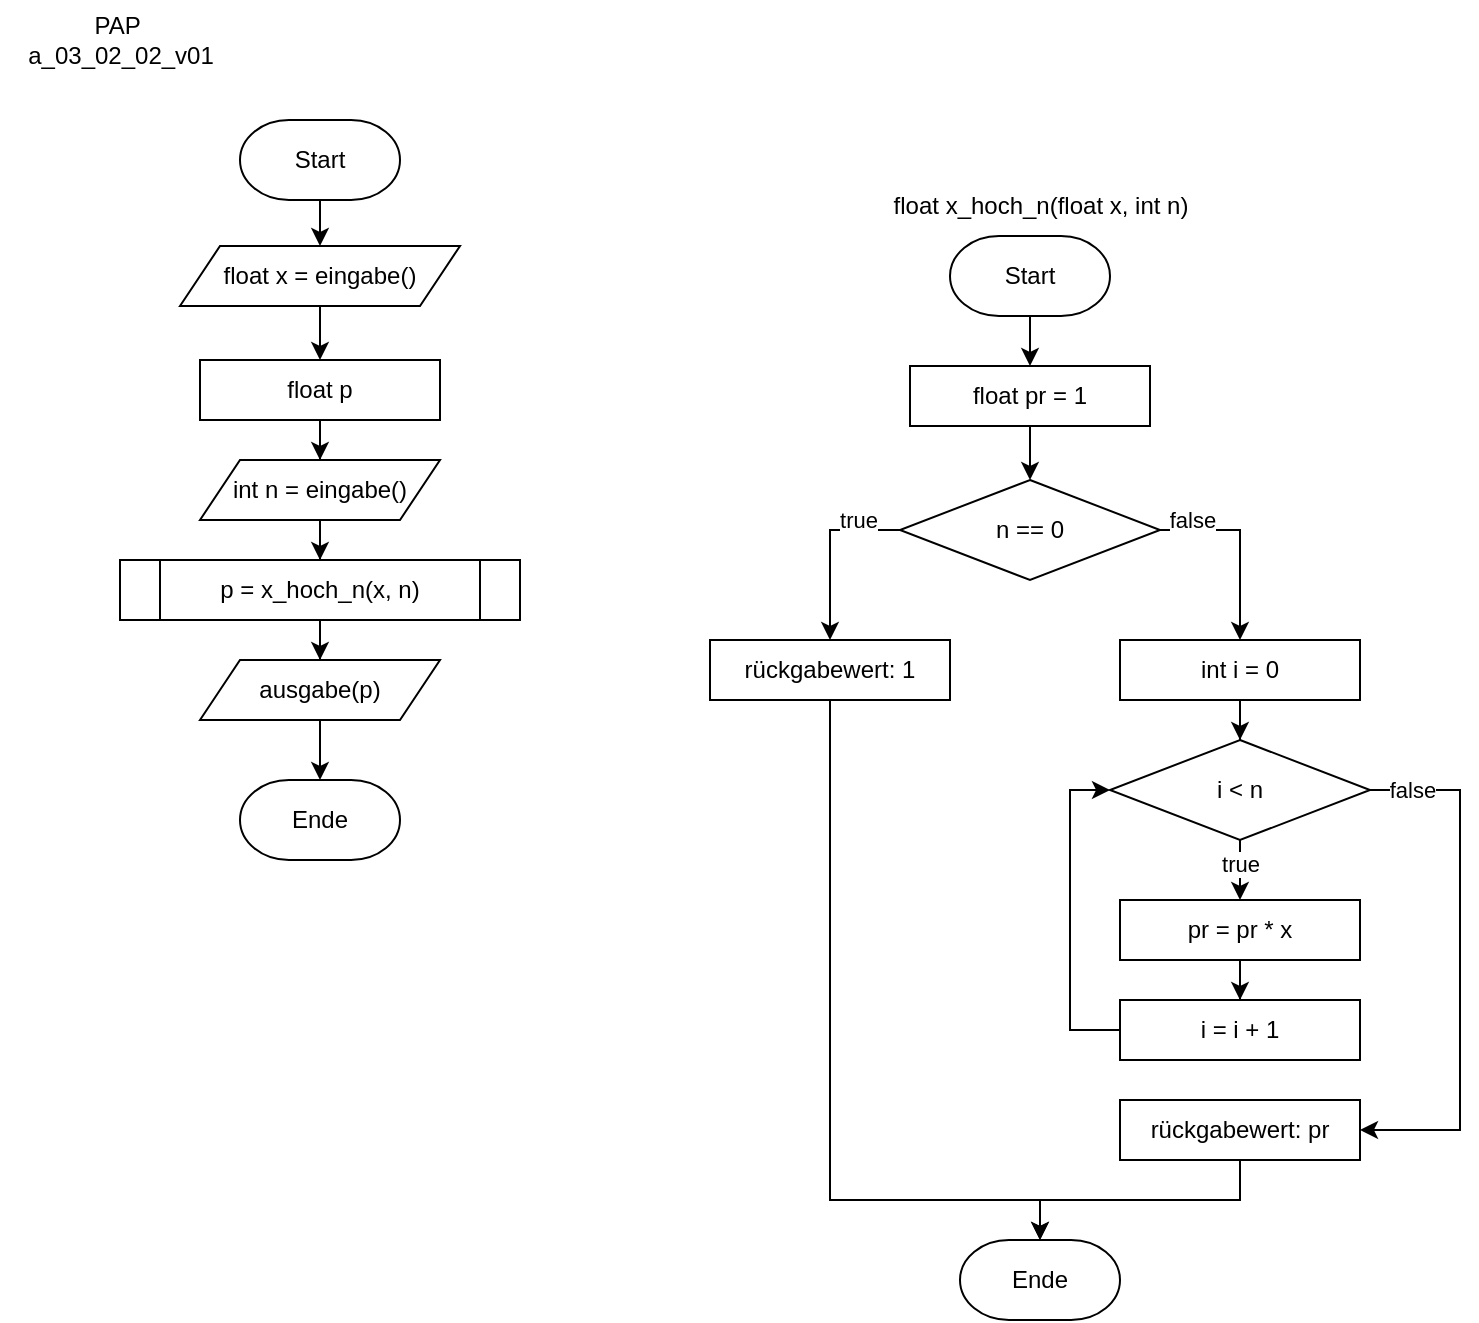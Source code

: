 <mxfile version="22.1.2" type="device">
  <diagram name="Seite-1" id="dNBin5iYQk4Njgd1JO3X">
    <mxGraphModel dx="1434" dy="706" grid="1" gridSize="10" guides="1" tooltips="1" connect="1" arrows="1" fold="1" page="1" pageScale="1" pageWidth="827" pageHeight="1169" math="0" shadow="0">
      <root>
        <mxCell id="0" />
        <mxCell id="1" parent="0" />
        <mxCell id="8iY3AJ5UlsdAn73YOCQo-1" value="PAP&amp;nbsp;&lt;br&gt;a_03_02_02_v01" style="text;html=1;align=center;verticalAlign=middle;resizable=0;points=[];autosize=1;strokeColor=none;fillColor=none;" vertex="1" parent="1">
          <mxGeometry y="10" width="120" height="40" as="geometry" />
        </mxCell>
        <mxCell id="8iY3AJ5UlsdAn73YOCQo-33" style="edgeStyle=orthogonalEdgeStyle;rounded=0;orthogonalLoop=1;jettySize=auto;html=1;entryX=0.5;entryY=0;entryDx=0;entryDy=0;" edge="1" parent="1" source="8iY3AJ5UlsdAn73YOCQo-2" target="8iY3AJ5UlsdAn73YOCQo-5">
          <mxGeometry relative="1" as="geometry" />
        </mxCell>
        <mxCell id="8iY3AJ5UlsdAn73YOCQo-2" value="Start" style="strokeWidth=1;html=1;shape=mxgraph.flowchart.terminator;whiteSpace=wrap;" vertex="1" parent="1">
          <mxGeometry x="120" y="70" width="80" height="40" as="geometry" />
        </mxCell>
        <mxCell id="8iY3AJ5UlsdAn73YOCQo-3" value="Ende" style="strokeWidth=1;html=1;shape=mxgraph.flowchart.terminator;whiteSpace=wrap;" vertex="1" parent="1">
          <mxGeometry x="120" y="400" width="80" height="40" as="geometry" />
        </mxCell>
        <mxCell id="8iY3AJ5UlsdAn73YOCQo-40" style="edgeStyle=orthogonalEdgeStyle;rounded=0;orthogonalLoop=1;jettySize=auto;html=1;entryX=0.5;entryY=0;entryDx=0;entryDy=0;" edge="1" parent="1" source="8iY3AJ5UlsdAn73YOCQo-5" target="8iY3AJ5UlsdAn73YOCQo-37">
          <mxGeometry relative="1" as="geometry" />
        </mxCell>
        <mxCell id="8iY3AJ5UlsdAn73YOCQo-5" value="float x = eingabe()" style="shape=parallelogram;perimeter=parallelogramPerimeter;whiteSpace=wrap;html=1;fixedSize=1;" vertex="1" parent="1">
          <mxGeometry x="90" y="133" width="140" height="30" as="geometry" />
        </mxCell>
        <mxCell id="8iY3AJ5UlsdAn73YOCQo-35" style="edgeStyle=orthogonalEdgeStyle;rounded=0;orthogonalLoop=1;jettySize=auto;html=1;entryX=0.5;entryY=0;entryDx=0;entryDy=0;" edge="1" parent="1" source="8iY3AJ5UlsdAn73YOCQo-6" target="8iY3AJ5UlsdAn73YOCQo-7">
          <mxGeometry relative="1" as="geometry" />
        </mxCell>
        <mxCell id="8iY3AJ5UlsdAn73YOCQo-6" value="int n = eingabe()" style="shape=parallelogram;perimeter=parallelogramPerimeter;whiteSpace=wrap;html=1;fixedSize=1;" vertex="1" parent="1">
          <mxGeometry x="100" y="240" width="120" height="30" as="geometry" />
        </mxCell>
        <mxCell id="8iY3AJ5UlsdAn73YOCQo-42" style="edgeStyle=orthogonalEdgeStyle;rounded=0;orthogonalLoop=1;jettySize=auto;html=1;entryX=0.5;entryY=0;entryDx=0;entryDy=0;" edge="1" parent="1" source="8iY3AJ5UlsdAn73YOCQo-7" target="8iY3AJ5UlsdAn73YOCQo-38">
          <mxGeometry relative="1" as="geometry" />
        </mxCell>
        <mxCell id="8iY3AJ5UlsdAn73YOCQo-7" value="p = x_hoch_n(x, n)" style="shape=process;whiteSpace=wrap;html=1;backgroundOutline=1;" vertex="1" parent="1">
          <mxGeometry x="60" y="290" width="200" height="30" as="geometry" />
        </mxCell>
        <mxCell id="8iY3AJ5UlsdAn73YOCQo-31" style="edgeStyle=orthogonalEdgeStyle;rounded=0;orthogonalLoop=1;jettySize=auto;html=1;entryX=0.5;entryY=0;entryDx=0;entryDy=0;" edge="1" parent="1" source="8iY3AJ5UlsdAn73YOCQo-8" target="8iY3AJ5UlsdAn73YOCQo-17">
          <mxGeometry relative="1" as="geometry" />
        </mxCell>
        <mxCell id="8iY3AJ5UlsdAn73YOCQo-8" value="Start" style="strokeWidth=1;html=1;shape=mxgraph.flowchart.terminator;whiteSpace=wrap;" vertex="1" parent="1">
          <mxGeometry x="475" y="128" width="80" height="40" as="geometry" />
        </mxCell>
        <mxCell id="8iY3AJ5UlsdAn73YOCQo-9" value="Ende" style="strokeWidth=1;html=1;shape=mxgraph.flowchart.terminator;whiteSpace=wrap;" vertex="1" parent="1">
          <mxGeometry x="480" y="630" width="80" height="40" as="geometry" />
        </mxCell>
        <mxCell id="8iY3AJ5UlsdAn73YOCQo-10" value="float x_hoch_n(float x, int n)" style="text;html=1;align=center;verticalAlign=middle;resizable=0;points=[];autosize=1;strokeColor=none;fillColor=none;" vertex="1" parent="1">
          <mxGeometry x="435" y="98" width="170" height="30" as="geometry" />
        </mxCell>
        <mxCell id="8iY3AJ5UlsdAn73YOCQo-24" style="edgeStyle=orthogonalEdgeStyle;rounded=0;orthogonalLoop=1;jettySize=auto;html=1;entryX=0.5;entryY=0;entryDx=0;entryDy=0;" edge="1" parent="1" source="8iY3AJ5UlsdAn73YOCQo-11" target="8iY3AJ5UlsdAn73YOCQo-16">
          <mxGeometry relative="1" as="geometry" />
        </mxCell>
        <mxCell id="8iY3AJ5UlsdAn73YOCQo-25" value="true" style="edgeLabel;html=1;align=center;verticalAlign=middle;resizable=0;points=[];" vertex="1" connectable="0" parent="8iY3AJ5UlsdAn73YOCQo-24">
          <mxGeometry x="0.273" relative="1" as="geometry">
            <mxPoint as="offset" />
          </mxGeometry>
        </mxCell>
        <mxCell id="8iY3AJ5UlsdAn73YOCQo-11" value="i &amp;lt; n" style="rhombus;whiteSpace=wrap;html=1;" vertex="1" parent="1">
          <mxGeometry x="555" y="380" width="130" height="50" as="geometry" />
        </mxCell>
        <mxCell id="8iY3AJ5UlsdAn73YOCQo-21" style="edgeStyle=orthogonalEdgeStyle;rounded=0;orthogonalLoop=1;jettySize=auto;html=1;entryX=0.5;entryY=0;entryDx=0;entryDy=0;" edge="1" parent="1" source="8iY3AJ5UlsdAn73YOCQo-12" target="8iY3AJ5UlsdAn73YOCQo-11">
          <mxGeometry relative="1" as="geometry" />
        </mxCell>
        <mxCell id="8iY3AJ5UlsdAn73YOCQo-50" style="edgeStyle=orthogonalEdgeStyle;rounded=0;orthogonalLoop=1;jettySize=auto;html=1;exitX=1;exitY=0.5;exitDx=0;exitDy=0;" edge="1" parent="1" source="8iY3AJ5UlsdAn73YOCQo-11" target="8iY3AJ5UlsdAn73YOCQo-46">
          <mxGeometry relative="1" as="geometry">
            <Array as="points">
              <mxPoint x="730" y="405" />
              <mxPoint x="730" y="575" />
            </Array>
          </mxGeometry>
        </mxCell>
        <mxCell id="8iY3AJ5UlsdAn73YOCQo-51" value="false" style="edgeLabel;html=1;align=center;verticalAlign=middle;resizable=0;points=[];" vertex="1" connectable="0" parent="8iY3AJ5UlsdAn73YOCQo-50">
          <mxGeometry x="-0.843" relative="1" as="geometry">
            <mxPoint as="offset" />
          </mxGeometry>
        </mxCell>
        <mxCell id="8iY3AJ5UlsdAn73YOCQo-12" value="int i = 0" style="rounded=0;whiteSpace=wrap;html=1;" vertex="1" parent="1">
          <mxGeometry x="560" y="330" width="120" height="30" as="geometry" />
        </mxCell>
        <mxCell id="8iY3AJ5UlsdAn73YOCQo-19" style="edgeStyle=orthogonalEdgeStyle;rounded=0;orthogonalLoop=1;jettySize=auto;html=1;entryX=0.5;entryY=0;entryDx=0;entryDy=0;" edge="1" parent="1" source="8iY3AJ5UlsdAn73YOCQo-13">
          <mxGeometry relative="1" as="geometry">
            <mxPoint x="415" y="330" as="targetPoint" />
            <Array as="points">
              <mxPoint x="415" y="275" />
            </Array>
          </mxGeometry>
        </mxCell>
        <mxCell id="8iY3AJ5UlsdAn73YOCQo-22" value="true" style="edgeLabel;html=1;align=center;verticalAlign=middle;resizable=0;points=[];" vertex="1" connectable="0" parent="8iY3AJ5UlsdAn73YOCQo-19">
          <mxGeometry x="-0.537" y="1" relative="1" as="geometry">
            <mxPoint y="-6" as="offset" />
          </mxGeometry>
        </mxCell>
        <mxCell id="8iY3AJ5UlsdAn73YOCQo-20" style="edgeStyle=orthogonalEdgeStyle;rounded=0;orthogonalLoop=1;jettySize=auto;html=1;entryX=0.5;entryY=0;entryDx=0;entryDy=0;" edge="1" parent="1" source="8iY3AJ5UlsdAn73YOCQo-13" target="8iY3AJ5UlsdAn73YOCQo-12">
          <mxGeometry relative="1" as="geometry">
            <Array as="points">
              <mxPoint x="620" y="275" />
            </Array>
          </mxGeometry>
        </mxCell>
        <mxCell id="8iY3AJ5UlsdAn73YOCQo-23" value="false" style="edgeLabel;html=1;align=center;verticalAlign=middle;resizable=0;points=[];" vertex="1" connectable="0" parent="8iY3AJ5UlsdAn73YOCQo-20">
          <mxGeometry x="-0.667" relative="1" as="geometry">
            <mxPoint y="-5" as="offset" />
          </mxGeometry>
        </mxCell>
        <mxCell id="8iY3AJ5UlsdAn73YOCQo-13" value="n == 0" style="rhombus;whiteSpace=wrap;html=1;" vertex="1" parent="1">
          <mxGeometry x="450" y="250" width="130" height="50" as="geometry" />
        </mxCell>
        <mxCell id="8iY3AJ5UlsdAn73YOCQo-29" style="edgeStyle=orthogonalEdgeStyle;rounded=0;orthogonalLoop=1;jettySize=auto;html=1;entryX=0.5;entryY=0;entryDx=0;entryDy=0;" edge="1" parent="1" source="8iY3AJ5UlsdAn73YOCQo-16" target="8iY3AJ5UlsdAn73YOCQo-18">
          <mxGeometry relative="1" as="geometry" />
        </mxCell>
        <mxCell id="8iY3AJ5UlsdAn73YOCQo-16" value="pr = pr * x" style="rounded=0;whiteSpace=wrap;html=1;" vertex="1" parent="1">
          <mxGeometry x="560" y="460" width="120" height="30" as="geometry" />
        </mxCell>
        <mxCell id="8iY3AJ5UlsdAn73YOCQo-32" style="edgeStyle=orthogonalEdgeStyle;rounded=0;orthogonalLoop=1;jettySize=auto;html=1;entryX=0.5;entryY=0;entryDx=0;entryDy=0;" edge="1" parent="1" source="8iY3AJ5UlsdAn73YOCQo-17" target="8iY3AJ5UlsdAn73YOCQo-13">
          <mxGeometry relative="1" as="geometry" />
        </mxCell>
        <mxCell id="8iY3AJ5UlsdAn73YOCQo-17" value="float pr = 1" style="rounded=0;whiteSpace=wrap;html=1;" vertex="1" parent="1">
          <mxGeometry x="455" y="193" width="120" height="30" as="geometry" />
        </mxCell>
        <mxCell id="8iY3AJ5UlsdAn73YOCQo-44" style="edgeStyle=orthogonalEdgeStyle;rounded=0;orthogonalLoop=1;jettySize=auto;html=1;entryX=0;entryY=0.5;entryDx=0;entryDy=0;" edge="1" parent="1" source="8iY3AJ5UlsdAn73YOCQo-18" target="8iY3AJ5UlsdAn73YOCQo-11">
          <mxGeometry relative="1" as="geometry">
            <Array as="points">
              <mxPoint x="535" y="525" />
              <mxPoint x="535" y="405" />
            </Array>
          </mxGeometry>
        </mxCell>
        <mxCell id="8iY3AJ5UlsdAn73YOCQo-18" value="i = i + 1" style="rounded=0;whiteSpace=wrap;html=1;" vertex="1" parent="1">
          <mxGeometry x="560" y="510" width="120" height="30" as="geometry" />
        </mxCell>
        <mxCell id="8iY3AJ5UlsdAn73YOCQo-41" style="edgeStyle=orthogonalEdgeStyle;rounded=0;orthogonalLoop=1;jettySize=auto;html=1;entryX=0.5;entryY=0;entryDx=0;entryDy=0;" edge="1" parent="1" source="8iY3AJ5UlsdAn73YOCQo-37" target="8iY3AJ5UlsdAn73YOCQo-6">
          <mxGeometry relative="1" as="geometry" />
        </mxCell>
        <mxCell id="8iY3AJ5UlsdAn73YOCQo-37" value="float p" style="rounded=0;whiteSpace=wrap;html=1;" vertex="1" parent="1">
          <mxGeometry x="100" y="190" width="120" height="30" as="geometry" />
        </mxCell>
        <mxCell id="8iY3AJ5UlsdAn73YOCQo-38" value="ausgabe(p)" style="shape=parallelogram;perimeter=parallelogramPerimeter;whiteSpace=wrap;html=1;fixedSize=1;" vertex="1" parent="1">
          <mxGeometry x="100" y="340" width="120" height="30" as="geometry" />
        </mxCell>
        <mxCell id="8iY3AJ5UlsdAn73YOCQo-43" style="edgeStyle=orthogonalEdgeStyle;rounded=0;orthogonalLoop=1;jettySize=auto;html=1;entryX=0.5;entryY=0;entryDx=0;entryDy=0;entryPerimeter=0;" edge="1" parent="1" source="8iY3AJ5UlsdAn73YOCQo-38" target="8iY3AJ5UlsdAn73YOCQo-3">
          <mxGeometry relative="1" as="geometry" />
        </mxCell>
        <mxCell id="8iY3AJ5UlsdAn73YOCQo-49" style="edgeStyle=orthogonalEdgeStyle;rounded=0;orthogonalLoop=1;jettySize=auto;html=1;" edge="1" parent="1" source="8iY3AJ5UlsdAn73YOCQo-45">
          <mxGeometry relative="1" as="geometry">
            <mxPoint x="520" y="630" as="targetPoint" />
            <Array as="points">
              <mxPoint x="415" y="610" />
              <mxPoint x="520" y="610" />
            </Array>
          </mxGeometry>
        </mxCell>
        <mxCell id="8iY3AJ5UlsdAn73YOCQo-45" value="rückgabewert: 1" style="rounded=0;whiteSpace=wrap;html=1;" vertex="1" parent="1">
          <mxGeometry x="355" y="330" width="120" height="30" as="geometry" />
        </mxCell>
        <mxCell id="8iY3AJ5UlsdAn73YOCQo-46" value="rückgabewert: pr" style="rounded=0;whiteSpace=wrap;html=1;" vertex="1" parent="1">
          <mxGeometry x="560" y="560" width="120" height="30" as="geometry" />
        </mxCell>
        <mxCell id="8iY3AJ5UlsdAn73YOCQo-48" style="edgeStyle=orthogonalEdgeStyle;rounded=0;orthogonalLoop=1;jettySize=auto;html=1;entryX=0.5;entryY=0;entryDx=0;entryDy=0;entryPerimeter=0;" edge="1" parent="1" source="8iY3AJ5UlsdAn73YOCQo-46" target="8iY3AJ5UlsdAn73YOCQo-9">
          <mxGeometry relative="1" as="geometry" />
        </mxCell>
      </root>
    </mxGraphModel>
  </diagram>
</mxfile>
